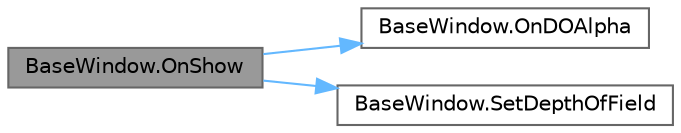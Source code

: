 digraph "BaseWindow.OnShow"
{
 // LATEX_PDF_SIZE
  bgcolor="transparent";
  edge [fontname=Helvetica,fontsize=10,labelfontname=Helvetica,labelfontsize=10];
  node [fontname=Helvetica,fontsize=10,shape=box,height=0.2,width=0.4];
  rankdir="LR";
  Node1 [id="Node000001",label="BaseWindow.OnShow",height=0.2,width=0.4,color="gray40", fillcolor="grey60", style="filled", fontcolor="black",tooltip=" "];
  Node1 -> Node2 [id="edge3_Node000001_Node000002",color="steelblue1",style="solid",tooltip=" "];
  Node2 [id="Node000002",label="BaseWindow.OnDOAlpha",height=0.2,width=0.4,color="grey40", fillcolor="white", style="filled",URL="$class_base_window.html#ada6a48bce6e97ca1c72aa2dd0002548d",tooltip=" "];
  Node1 -> Node3 [id="edge4_Node000001_Node000003",color="steelblue1",style="solid",tooltip=" "];
  Node3 [id="Node000003",label="BaseWindow.SetDepthOfField",height=0.2,width=0.4,color="grey40", fillcolor="white", style="filled",URL="$class_base_window.html#ad74eda284bff9ce1afd3a56469323d75",tooltip=" "];
}
